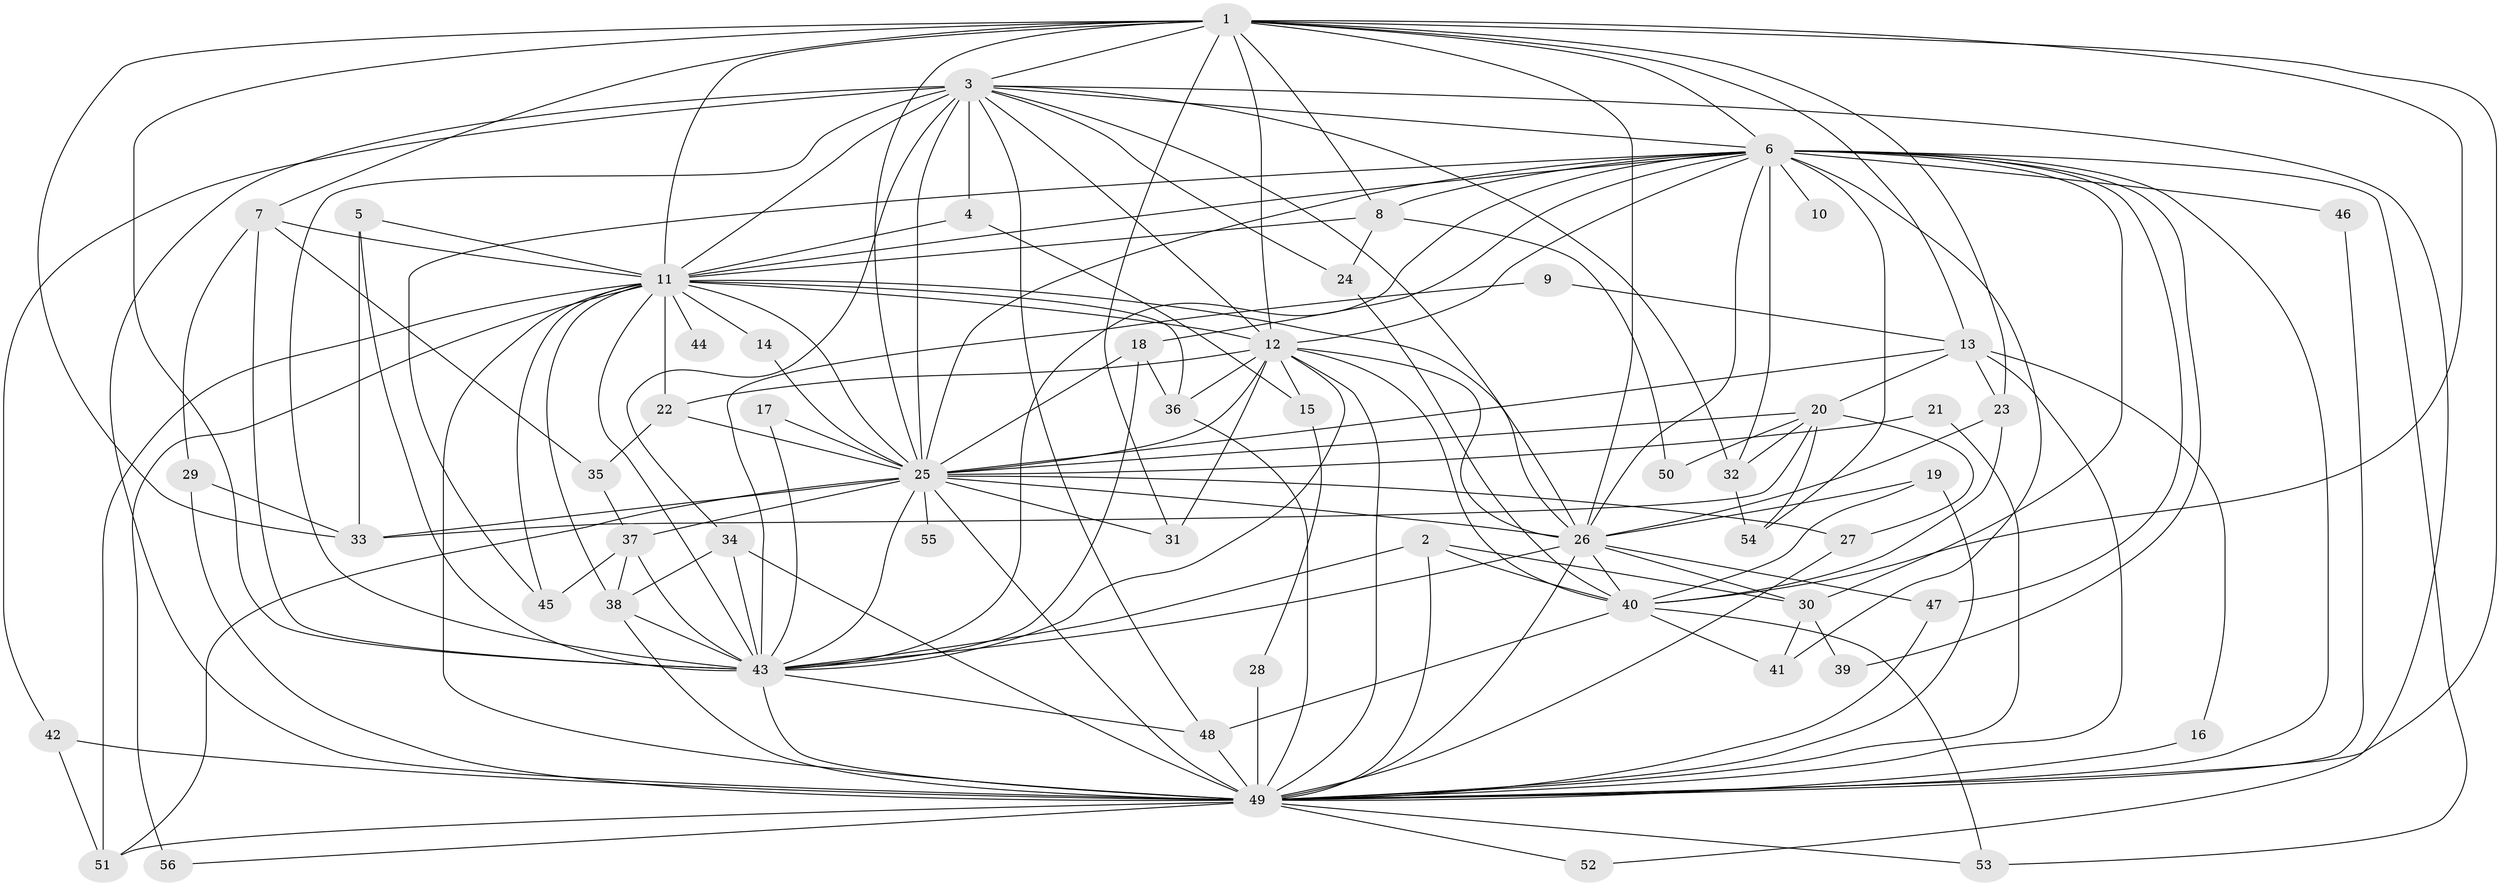 // original degree distribution, {16: 0.017857142857142856, 27: 0.008928571428571428, 36: 0.008928571428571428, 14: 0.008928571428571428, 15: 0.008928571428571428, 19: 0.008928571428571428, 26: 0.008928571428571428, 20: 0.008928571428571428, 23: 0.008928571428571428, 2: 0.48214285714285715, 3: 0.25892857142857145, 5: 0.044642857142857144, 4: 0.09821428571428571, 8: 0.017857142857142856, 6: 0.008928571428571428}
// Generated by graph-tools (version 1.1) at 2025/01/03/09/25 03:01:30]
// undirected, 56 vertices, 161 edges
graph export_dot {
graph [start="1"]
  node [color=gray90,style=filled];
  1;
  2;
  3;
  4;
  5;
  6;
  7;
  8;
  9;
  10;
  11;
  12;
  13;
  14;
  15;
  16;
  17;
  18;
  19;
  20;
  21;
  22;
  23;
  24;
  25;
  26;
  27;
  28;
  29;
  30;
  31;
  32;
  33;
  34;
  35;
  36;
  37;
  38;
  39;
  40;
  41;
  42;
  43;
  44;
  45;
  46;
  47;
  48;
  49;
  50;
  51;
  52;
  53;
  54;
  55;
  56;
  1 -- 3 [weight=2.0];
  1 -- 6 [weight=2.0];
  1 -- 7 [weight=1.0];
  1 -- 8 [weight=1.0];
  1 -- 11 [weight=2.0];
  1 -- 12 [weight=3.0];
  1 -- 13 [weight=1.0];
  1 -- 23 [weight=1.0];
  1 -- 25 [weight=4.0];
  1 -- 26 [weight=3.0];
  1 -- 31 [weight=1.0];
  1 -- 33 [weight=1.0];
  1 -- 40 [weight=1.0];
  1 -- 43 [weight=3.0];
  1 -- 49 [weight=2.0];
  2 -- 30 [weight=1.0];
  2 -- 40 [weight=1.0];
  2 -- 43 [weight=1.0];
  2 -- 49 [weight=1.0];
  3 -- 4 [weight=1.0];
  3 -- 6 [weight=1.0];
  3 -- 11 [weight=1.0];
  3 -- 12 [weight=1.0];
  3 -- 24 [weight=1.0];
  3 -- 25 [weight=1.0];
  3 -- 26 [weight=1.0];
  3 -- 32 [weight=1.0];
  3 -- 34 [weight=1.0];
  3 -- 42 [weight=1.0];
  3 -- 43 [weight=2.0];
  3 -- 48 [weight=1.0];
  3 -- 49 [weight=3.0];
  3 -- 52 [weight=1.0];
  4 -- 11 [weight=1.0];
  4 -- 15 [weight=1.0];
  5 -- 11 [weight=1.0];
  5 -- 33 [weight=1.0];
  5 -- 43 [weight=1.0];
  6 -- 8 [weight=1.0];
  6 -- 10 [weight=1.0];
  6 -- 11 [weight=1.0];
  6 -- 12 [weight=1.0];
  6 -- 18 [weight=1.0];
  6 -- 25 [weight=1.0];
  6 -- 26 [weight=1.0];
  6 -- 30 [weight=1.0];
  6 -- 32 [weight=1.0];
  6 -- 39 [weight=1.0];
  6 -- 41 [weight=1.0];
  6 -- 43 [weight=1.0];
  6 -- 45 [weight=1.0];
  6 -- 46 [weight=2.0];
  6 -- 47 [weight=1.0];
  6 -- 49 [weight=2.0];
  6 -- 53 [weight=1.0];
  6 -- 54 [weight=1.0];
  7 -- 11 [weight=1.0];
  7 -- 29 [weight=1.0];
  7 -- 35 [weight=1.0];
  7 -- 43 [weight=1.0];
  8 -- 11 [weight=1.0];
  8 -- 24 [weight=1.0];
  8 -- 50 [weight=1.0];
  9 -- 13 [weight=1.0];
  9 -- 43 [weight=1.0];
  11 -- 12 [weight=1.0];
  11 -- 14 [weight=1.0];
  11 -- 22 [weight=1.0];
  11 -- 25 [weight=1.0];
  11 -- 26 [weight=1.0];
  11 -- 36 [weight=1.0];
  11 -- 38 [weight=1.0];
  11 -- 43 [weight=1.0];
  11 -- 44 [weight=1.0];
  11 -- 45 [weight=1.0];
  11 -- 49 [weight=3.0];
  11 -- 51 [weight=1.0];
  11 -- 56 [weight=2.0];
  12 -- 15 [weight=1.0];
  12 -- 22 [weight=1.0];
  12 -- 25 [weight=1.0];
  12 -- 26 [weight=1.0];
  12 -- 31 [weight=1.0];
  12 -- 36 [weight=1.0];
  12 -- 40 [weight=1.0];
  12 -- 43 [weight=1.0];
  12 -- 49 [weight=1.0];
  13 -- 16 [weight=1.0];
  13 -- 20 [weight=1.0];
  13 -- 23 [weight=1.0];
  13 -- 25 [weight=2.0];
  13 -- 49 [weight=1.0];
  14 -- 25 [weight=1.0];
  15 -- 28 [weight=1.0];
  16 -- 49 [weight=1.0];
  17 -- 25 [weight=1.0];
  17 -- 43 [weight=2.0];
  18 -- 25 [weight=1.0];
  18 -- 36 [weight=1.0];
  18 -- 43 [weight=1.0];
  19 -- 26 [weight=1.0];
  19 -- 40 [weight=1.0];
  19 -- 49 [weight=1.0];
  20 -- 25 [weight=1.0];
  20 -- 27 [weight=1.0];
  20 -- 32 [weight=1.0];
  20 -- 33 [weight=1.0];
  20 -- 50 [weight=1.0];
  20 -- 54 [weight=1.0];
  21 -- 25 [weight=1.0];
  21 -- 49 [weight=1.0];
  22 -- 25 [weight=1.0];
  22 -- 35 [weight=1.0];
  23 -- 26 [weight=1.0];
  23 -- 40 [weight=1.0];
  24 -- 40 [weight=1.0];
  25 -- 26 [weight=2.0];
  25 -- 27 [weight=1.0];
  25 -- 31 [weight=1.0];
  25 -- 33 [weight=1.0];
  25 -- 37 [weight=1.0];
  25 -- 43 [weight=1.0];
  25 -- 49 [weight=1.0];
  25 -- 51 [weight=1.0];
  25 -- 55 [weight=1.0];
  26 -- 30 [weight=1.0];
  26 -- 40 [weight=1.0];
  26 -- 43 [weight=1.0];
  26 -- 47 [weight=1.0];
  26 -- 49 [weight=1.0];
  27 -- 49 [weight=1.0];
  28 -- 49 [weight=1.0];
  29 -- 33 [weight=1.0];
  29 -- 49 [weight=1.0];
  30 -- 39 [weight=2.0];
  30 -- 41 [weight=1.0];
  32 -- 54 [weight=1.0];
  34 -- 38 [weight=1.0];
  34 -- 43 [weight=1.0];
  34 -- 49 [weight=1.0];
  35 -- 37 [weight=1.0];
  36 -- 49 [weight=1.0];
  37 -- 38 [weight=1.0];
  37 -- 43 [weight=1.0];
  37 -- 45 [weight=1.0];
  38 -- 43 [weight=1.0];
  38 -- 49 [weight=1.0];
  40 -- 41 [weight=1.0];
  40 -- 48 [weight=1.0];
  40 -- 53 [weight=1.0];
  42 -- 49 [weight=1.0];
  42 -- 51 [weight=1.0];
  43 -- 48 [weight=1.0];
  43 -- 49 [weight=3.0];
  46 -- 49 [weight=1.0];
  47 -- 49 [weight=1.0];
  48 -- 49 [weight=1.0];
  49 -- 51 [weight=1.0];
  49 -- 52 [weight=1.0];
  49 -- 53 [weight=1.0];
  49 -- 56 [weight=1.0];
}
